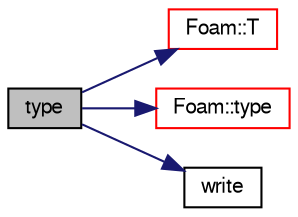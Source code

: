digraph "type"
{
  bgcolor="transparent";
  edge [fontname="FreeSans",fontsize="10",labelfontname="FreeSans",labelfontsize="10"];
  node [fontname="FreeSans",fontsize="10",shape=record];
  rankdir="LR";
  Node58 [label="type",height=0.2,width=0.4,color="black", fillcolor="grey75", style="filled", fontcolor="black"];
  Node58 -> Node59 [color="midnightblue",fontsize="10",style="solid",fontname="FreeSans"];
  Node59 [label="Foam::T",height=0.2,width=0.4,color="red",URL="$a21124.html#ae57fda0abb14bb0944947c463c6e09d4"];
  Node58 -> Node64 [color="midnightblue",fontsize="10",style="solid",fontname="FreeSans"];
  Node64 [label="Foam::type",height=0.2,width=0.4,color="red",URL="$a21124.html#aec48583af672626378f501eb9fc32cd1",tooltip="Return the file type: DIRECTORY or FILE. "];
  Node58 -> Node70 [color="midnightblue",fontsize="10",style="solid",fontname="FreeSans"];
  Node70 [label="write",height=0.2,width=0.4,color="black",URL="$a30274.html#a78cec3e4ecac4a89a3ad8d38f2ad21f5",tooltip="Write to stream. "];
}
